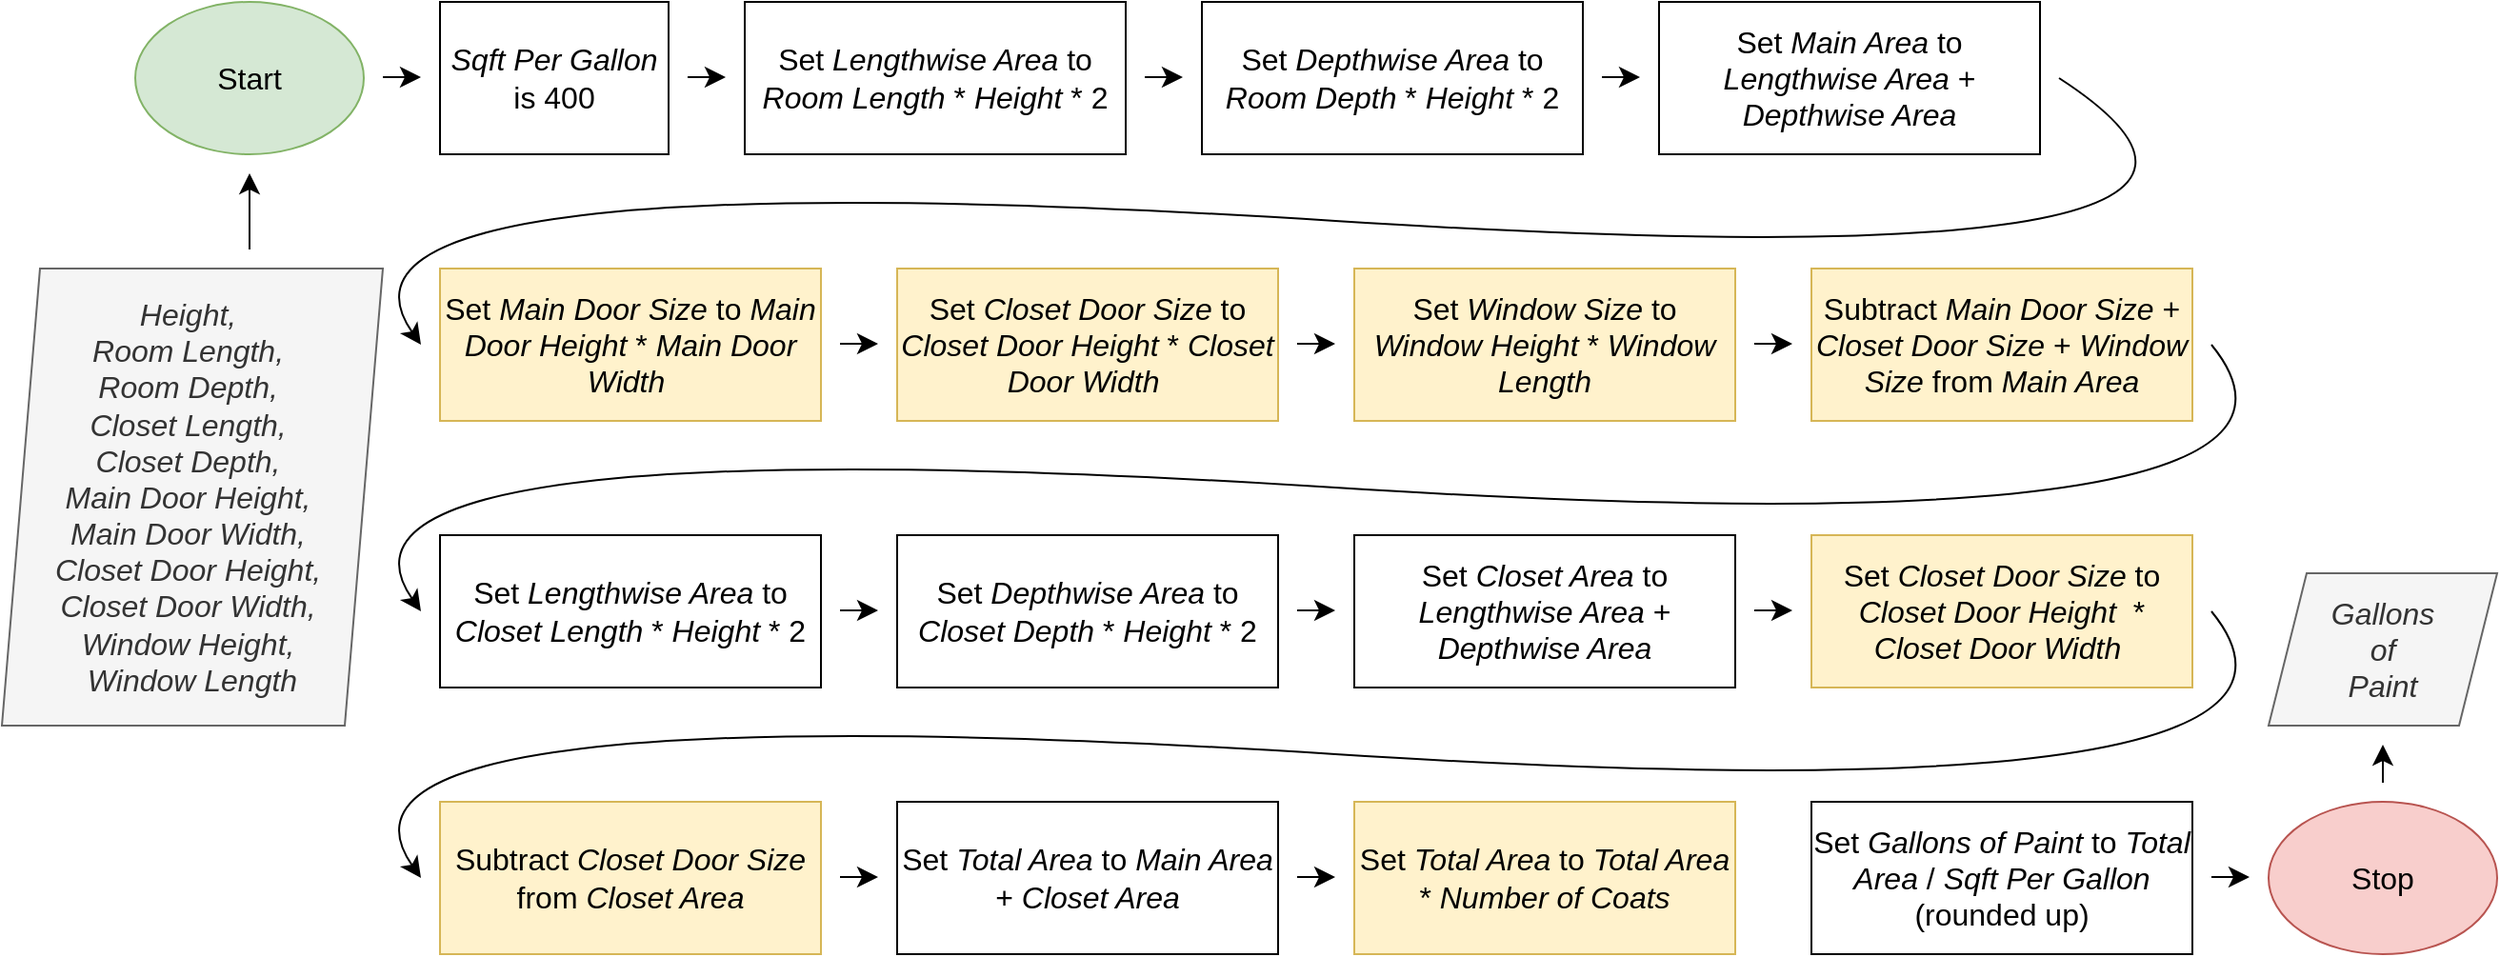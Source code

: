 <mxfile version="23.0.2" type="github">
  <diagram name="Page-1" id="N2PqbP5n1AO1bMbwyvLh">
    <mxGraphModel dx="2040" dy="1588" grid="1" gridSize="10" guides="1" tooltips="1" connect="1" arrows="1" fold="1" page="0" pageScale="1" pageWidth="850" pageHeight="1100" math="0" shadow="0">
      <root>
        <mxCell id="0" />
        <mxCell id="1" parent="0" />
        <mxCell id="nyV5_NHorq7yRxHBsYDB-1" value="&lt;i&gt;Height,&amp;nbsp;&lt;br&gt;Room Length,&amp;nbsp;&lt;br&gt;Room Depth,&amp;nbsp;&lt;br&gt;Closet Length,&amp;nbsp;&lt;br&gt;Closet Depth,&amp;nbsp;&lt;br&gt;Main Door Height,&amp;nbsp;&lt;br&gt;Main Door Width,&amp;nbsp;&lt;br&gt;Closet Door Height,&amp;nbsp;&lt;br&gt;Closet Door Width,&amp;nbsp;&lt;br&gt;Window Height,&amp;nbsp;&lt;br&gt;Window Length&lt;/i&gt;" style="shape=parallelogram;perimeter=parallelogramPerimeter;whiteSpace=wrap;html=1;fixedSize=1;fontSize=16;fillColor=#f5f5f5;fontColor=#333333;strokeColor=#666666;" vertex="1" parent="1">
          <mxGeometry x="130" y="100" width="200" height="240" as="geometry" />
        </mxCell>
        <mxCell id="nyV5_NHorq7yRxHBsYDB-2" value="Start" style="ellipse;whiteSpace=wrap;html=1;fontSize=16;fillColor=#d5e8d4;strokeColor=#82b366;" vertex="1" parent="1">
          <mxGeometry x="200" y="-40" width="120" height="80" as="geometry" />
        </mxCell>
        <mxCell id="nyV5_NHorq7yRxHBsYDB-3" value="&lt;i&gt;Sqft Per Gallon&lt;/i&gt; is 400" style="rounded=0;whiteSpace=wrap;html=1;fontSize=16;" vertex="1" parent="1">
          <mxGeometry x="360" y="-40" width="120" height="80" as="geometry" />
        </mxCell>
        <mxCell id="nyV5_NHorq7yRxHBsYDB-4" value="Set &lt;i&gt;Lengthwise Area&lt;/i&gt; to &lt;i&gt;Room Length&lt;/i&gt; * &lt;i&gt;Height &lt;/i&gt;* 2" style="rounded=0;whiteSpace=wrap;html=1;fontSize=16;" vertex="1" parent="1">
          <mxGeometry x="520" y="-40" width="200" height="80" as="geometry" />
        </mxCell>
        <mxCell id="nyV5_NHorq7yRxHBsYDB-6" value="Set &lt;i&gt;Depthwise Area&lt;/i&gt; to &lt;i&gt;Room Depth&amp;nbsp;&lt;/i&gt;* &lt;i&gt;Height &lt;/i&gt;* 2" style="rounded=0;whiteSpace=wrap;html=1;fontSize=16;" vertex="1" parent="1">
          <mxGeometry x="760" y="-40" width="200" height="80" as="geometry" />
        </mxCell>
        <mxCell id="nyV5_NHorq7yRxHBsYDB-7" value="Set &lt;i&gt;Main Area&lt;/i&gt; to &lt;i&gt;Lengthwise Area&lt;/i&gt; + &lt;i&gt;Depthwise Area&lt;/i&gt;" style="rounded=0;whiteSpace=wrap;html=1;fontSize=16;" vertex="1" parent="1">
          <mxGeometry x="1000" y="-40" width="200" height="80" as="geometry" />
        </mxCell>
        <mxCell id="nyV5_NHorq7yRxHBsYDB-8" value="Set &lt;i&gt;Lengthwise Area&lt;/i&gt; to &lt;i&gt;Closet Length&lt;/i&gt; * &lt;i&gt;Height &lt;/i&gt;* 2" style="rounded=0;whiteSpace=wrap;html=1;fontSize=16;" vertex="1" parent="1">
          <mxGeometry x="360" y="240" width="200" height="80" as="geometry" />
        </mxCell>
        <mxCell id="nyV5_NHorq7yRxHBsYDB-9" value="Set &lt;i&gt;Depthwise Area&lt;/i&gt; to &lt;i&gt;Closet Depth&amp;nbsp;&lt;/i&gt;* &lt;i&gt;Height &lt;/i&gt;* 2" style="rounded=0;whiteSpace=wrap;html=1;fontSize=16;" vertex="1" parent="1">
          <mxGeometry x="600" y="240" width="200" height="80" as="geometry" />
        </mxCell>
        <mxCell id="nyV5_NHorq7yRxHBsYDB-10" value="Set &lt;i&gt;Closet Area&lt;/i&gt; to &lt;i&gt;Lengthwise Area&lt;/i&gt; + &lt;i&gt;Depthwise Area&lt;/i&gt;" style="rounded=0;whiteSpace=wrap;html=1;fontSize=16;" vertex="1" parent="1">
          <mxGeometry x="840" y="240" width="200" height="80" as="geometry" />
        </mxCell>
        <mxCell id="nyV5_NHorq7yRxHBsYDB-11" value="Set &lt;i&gt;Total Area&lt;/i&gt; to &lt;i&gt;Main Area&lt;/i&gt; + &lt;i&gt;Closet Area&lt;/i&gt;" style="rounded=0;whiteSpace=wrap;html=1;fontSize=16;" vertex="1" parent="1">
          <mxGeometry x="600" y="380" width="200" height="80" as="geometry" />
        </mxCell>
        <mxCell id="nyV5_NHorq7yRxHBsYDB-13" value="Set &lt;i&gt;Gallons of Paint&lt;/i&gt; to &lt;i&gt;Total Area&lt;/i&gt;&amp;nbsp;/&amp;nbsp;&lt;i&gt;Sqft Per Gallon&lt;/i&gt; (rounded up)" style="rounded=0;whiteSpace=wrap;html=1;fontSize=16;" vertex="1" parent="1">
          <mxGeometry x="1080" y="380" width="200" height="80" as="geometry" />
        </mxCell>
        <mxCell id="nyV5_NHorq7yRxHBsYDB-14" value="Stop" style="ellipse;whiteSpace=wrap;html=1;fontSize=16;fillColor=#f8cecc;strokeColor=#b85450;" vertex="1" parent="1">
          <mxGeometry x="1320" y="380" width="120" height="80" as="geometry" />
        </mxCell>
        <mxCell id="nyV5_NHorq7yRxHBsYDB-15" value="&lt;i&gt;Gallons&lt;br&gt;of&lt;br&gt;Paint&lt;/i&gt;" style="shape=parallelogram;perimeter=parallelogramPerimeter;whiteSpace=wrap;html=1;fixedSize=1;fontSize=16;fillColor=#f5f5f5;fontColor=#333333;strokeColor=#666666;" vertex="1" parent="1">
          <mxGeometry x="1320" y="260" width="120" height="80" as="geometry" />
        </mxCell>
        <mxCell id="nyV5_NHorq7yRxHBsYDB-16" value="Set &lt;i&gt;Main Door Size&lt;/i&gt; to &lt;i&gt;Main Door Height&lt;/i&gt; * &lt;i&gt;Main Door Width&lt;/i&gt;&amp;nbsp;" style="rounded=0;whiteSpace=wrap;html=1;fontSize=16;fillColor=#fff2cc;strokeColor=#d6b656;" vertex="1" parent="1">
          <mxGeometry x="360" y="100" width="200" height="80" as="geometry" />
        </mxCell>
        <mxCell id="nyV5_NHorq7yRxHBsYDB-17" value="Set &lt;i&gt;Closet Door Size&lt;/i&gt; to &lt;i&gt;Closet Door Height&lt;/i&gt; * &lt;i&gt;Closet Door Width&lt;/i&gt;&amp;nbsp;" style="rounded=0;whiteSpace=wrap;html=1;fontSize=16;fillColor=#fff2cc;strokeColor=#d6b656;" vertex="1" parent="1">
          <mxGeometry x="600" y="100" width="200" height="80" as="geometry" />
        </mxCell>
        <mxCell id="nyV5_NHorq7yRxHBsYDB-19" value="Set &lt;i&gt;Closet Door Size&lt;/i&gt; to &lt;i&gt;Closet Door Height&lt;/i&gt;&amp;nbsp; * &lt;i&gt;Closet Door Width&lt;/i&gt;&amp;nbsp;" style="rounded=0;whiteSpace=wrap;html=1;fontSize=16;fillColor=#fff2cc;strokeColor=#d6b656;" vertex="1" parent="1">
          <mxGeometry x="1080" y="240" width="200" height="80" as="geometry" />
        </mxCell>
        <mxCell id="nyV5_NHorq7yRxHBsYDB-20" value="Set &lt;i&gt;Window Size&lt;/i&gt; to &lt;i&gt;Window Height&lt;/i&gt; * &lt;i&gt;Window Length&lt;/i&gt;" style="rounded=0;whiteSpace=wrap;html=1;fontSize=16;fillColor=#fff2cc;strokeColor=#d6b656;" vertex="1" parent="1">
          <mxGeometry x="840" y="100" width="200" height="80" as="geometry" />
        </mxCell>
        <mxCell id="nyV5_NHorq7yRxHBsYDB-21" value="Subtract &lt;i&gt;Main Door Size&lt;/i&gt; + &lt;i&gt;Closet Door Size&lt;/i&gt; + &lt;i&gt;Window Size&lt;/i&gt; from &lt;i&gt;Main Area&lt;/i&gt;" style="rounded=0;whiteSpace=wrap;html=1;fontSize=16;fillColor=#fff2cc;strokeColor=#d6b656;" vertex="1" parent="1">
          <mxGeometry x="1080" y="100" width="200" height="80" as="geometry" />
        </mxCell>
        <mxCell id="nyV5_NHorq7yRxHBsYDB-23" value="Subtract &lt;i&gt;Closet Door&lt;/i&gt; &lt;i&gt;Size &lt;/i&gt;from &lt;i&gt;Closet Area&lt;/i&gt;" style="rounded=0;whiteSpace=wrap;html=1;fontSize=16;fillColor=#fff2cc;strokeColor=#d6b656;" vertex="1" parent="1">
          <mxGeometry x="360" y="380" width="200" height="80" as="geometry" />
        </mxCell>
        <mxCell id="nyV5_NHorq7yRxHBsYDB-24" value="" style="endArrow=classic;html=1;rounded=0;fontSize=12;startSize=8;endSize=8;curved=1;" edge="1" parent="1">
          <mxGeometry width="50" height="50" relative="1" as="geometry">
            <mxPoint x="810" y="139.5" as="sourcePoint" />
            <mxPoint x="830" y="139.5" as="targetPoint" />
          </mxGeometry>
        </mxCell>
        <mxCell id="nyV5_NHorq7yRxHBsYDB-25" value="" style="endArrow=classic;html=1;rounded=0;fontSize=12;startSize=8;endSize=8;curved=1;" edge="1" parent="1">
          <mxGeometry width="50" height="50" relative="1" as="geometry">
            <mxPoint x="330" y="-0.5" as="sourcePoint" />
            <mxPoint x="350" y="-0.5" as="targetPoint" />
          </mxGeometry>
        </mxCell>
        <mxCell id="nyV5_NHorq7yRxHBsYDB-26" value="" style="endArrow=classic;html=1;rounded=0;fontSize=12;startSize=8;endSize=8;curved=1;" edge="1" parent="1">
          <mxGeometry width="50" height="50" relative="1" as="geometry">
            <mxPoint x="490" y="-0.5" as="sourcePoint" />
            <mxPoint x="510" y="-0.5" as="targetPoint" />
          </mxGeometry>
        </mxCell>
        <mxCell id="nyV5_NHorq7yRxHBsYDB-27" value="" style="endArrow=classic;html=1;rounded=0;fontSize=12;startSize=8;endSize=8;curved=1;" edge="1" parent="1">
          <mxGeometry width="50" height="50" relative="1" as="geometry">
            <mxPoint x="730" y="-0.5" as="sourcePoint" />
            <mxPoint x="750" y="-0.5" as="targetPoint" />
          </mxGeometry>
        </mxCell>
        <mxCell id="nyV5_NHorq7yRxHBsYDB-28" value="" style="endArrow=classic;html=1;rounded=0;fontSize=12;startSize=8;endSize=8;curved=1;" edge="1" parent="1">
          <mxGeometry width="50" height="50" relative="1" as="geometry">
            <mxPoint x="970" y="-0.5" as="sourcePoint" />
            <mxPoint x="990" y="-0.5" as="targetPoint" />
          </mxGeometry>
        </mxCell>
        <mxCell id="nyV5_NHorq7yRxHBsYDB-29" value="" style="endArrow=classic;html=1;rounded=0;fontSize=12;startSize=8;endSize=8;curved=1;" edge="1" parent="1">
          <mxGeometry width="50" height="50" relative="1" as="geometry">
            <mxPoint x="570" y="139.5" as="sourcePoint" />
            <mxPoint x="590" y="139.5" as="targetPoint" />
          </mxGeometry>
        </mxCell>
        <mxCell id="nyV5_NHorq7yRxHBsYDB-30" value="" style="endArrow=classic;html=1;rounded=0;fontSize=12;startSize=8;endSize=8;curved=1;" edge="1" parent="1">
          <mxGeometry width="50" height="50" relative="1" as="geometry">
            <mxPoint x="1050" y="139.5" as="sourcePoint" />
            <mxPoint x="1070" y="139.5" as="targetPoint" />
          </mxGeometry>
        </mxCell>
        <mxCell id="nyV5_NHorq7yRxHBsYDB-31" value="" style="endArrow=classic;html=1;rounded=0;fontSize=12;startSize=8;endSize=8;curved=1;" edge="1" parent="1">
          <mxGeometry width="50" height="50" relative="1" as="geometry">
            <mxPoint x="570" y="279.5" as="sourcePoint" />
            <mxPoint x="590" y="279.5" as="targetPoint" />
          </mxGeometry>
        </mxCell>
        <mxCell id="nyV5_NHorq7yRxHBsYDB-32" value="" style="endArrow=classic;html=1;rounded=0;fontSize=12;startSize=8;endSize=8;curved=1;" edge="1" parent="1">
          <mxGeometry width="50" height="50" relative="1" as="geometry">
            <mxPoint x="810" y="279.5" as="sourcePoint" />
            <mxPoint x="830" y="279.5" as="targetPoint" />
          </mxGeometry>
        </mxCell>
        <mxCell id="nyV5_NHorq7yRxHBsYDB-33" value="" style="endArrow=classic;html=1;rounded=0;fontSize=12;startSize=8;endSize=8;curved=1;" edge="1" parent="1">
          <mxGeometry width="50" height="50" relative="1" as="geometry">
            <mxPoint x="1050" y="279.5" as="sourcePoint" />
            <mxPoint x="1070" y="279.5" as="targetPoint" />
          </mxGeometry>
        </mxCell>
        <mxCell id="nyV5_NHorq7yRxHBsYDB-35" value="" style="endArrow=classic;html=1;rounded=0;fontSize=12;startSize=8;endSize=8;curved=1;" edge="1" parent="1">
          <mxGeometry width="50" height="50" relative="1" as="geometry">
            <mxPoint x="570" y="419.5" as="sourcePoint" />
            <mxPoint x="590" y="419.5" as="targetPoint" />
          </mxGeometry>
        </mxCell>
        <mxCell id="nyV5_NHorq7yRxHBsYDB-36" value="" style="endArrow=classic;html=1;rounded=0;fontSize=12;startSize=8;endSize=8;curved=1;" edge="1" parent="1">
          <mxGeometry width="50" height="50" relative="1" as="geometry">
            <mxPoint x="810" y="419.5" as="sourcePoint" />
            <mxPoint x="830" y="419.5" as="targetPoint" />
          </mxGeometry>
        </mxCell>
        <mxCell id="nyV5_NHorq7yRxHBsYDB-37" value="" style="endArrow=classic;html=1;rounded=0;fontSize=12;startSize=8;endSize=8;curved=1;" edge="1" parent="1">
          <mxGeometry width="50" height="50" relative="1" as="geometry">
            <mxPoint x="1290" y="419.5" as="sourcePoint" />
            <mxPoint x="1310" y="419.5" as="targetPoint" />
          </mxGeometry>
        </mxCell>
        <mxCell id="nyV5_NHorq7yRxHBsYDB-38" value="" style="endArrow=classic;html=1;rounded=0;fontSize=12;startSize=8;endSize=8;curved=1;" edge="1" parent="1">
          <mxGeometry width="50" height="50" relative="1" as="geometry">
            <mxPoint x="1380" y="370" as="sourcePoint" />
            <mxPoint x="1380" y="350" as="targetPoint" />
          </mxGeometry>
        </mxCell>
        <mxCell id="nyV5_NHorq7yRxHBsYDB-39" value="" style="endArrow=classic;html=1;rounded=0;fontSize=12;startSize=8;endSize=8;curved=1;" edge="1" parent="1">
          <mxGeometry width="50" height="50" relative="1" as="geometry">
            <mxPoint x="260" y="90" as="sourcePoint" />
            <mxPoint x="260" y="50" as="targetPoint" />
          </mxGeometry>
        </mxCell>
        <mxCell id="nyV5_NHorq7yRxHBsYDB-40" value="" style="curved=1;endArrow=classic;html=1;rounded=0;fontSize=12;startSize=8;endSize=8;" edge="1" parent="1">
          <mxGeometry width="50" height="50" relative="1" as="geometry">
            <mxPoint x="1290" y="140" as="sourcePoint" />
            <mxPoint x="350" y="280" as="targetPoint" />
            <Array as="points">
              <mxPoint x="1380" y="250" />
              <mxPoint x="280" y="180" />
            </Array>
          </mxGeometry>
        </mxCell>
        <mxCell id="nyV5_NHorq7yRxHBsYDB-41" value="" style="curved=1;endArrow=classic;html=1;rounded=0;fontSize=12;startSize=8;endSize=8;" edge="1" parent="1">
          <mxGeometry width="50" height="50" relative="1" as="geometry">
            <mxPoint x="1290" y="280" as="sourcePoint" />
            <mxPoint x="350" y="420" as="targetPoint" />
            <Array as="points">
              <mxPoint x="1380" y="390" />
              <mxPoint x="280" y="320" />
            </Array>
          </mxGeometry>
        </mxCell>
        <mxCell id="nyV5_NHorq7yRxHBsYDB-42" value="" style="curved=1;endArrow=classic;html=1;rounded=0;fontSize=12;startSize=8;endSize=8;" edge="1" parent="1">
          <mxGeometry width="50" height="50" relative="1" as="geometry">
            <mxPoint x="1210" as="sourcePoint" />
            <mxPoint x="350" y="140" as="targetPoint" />
            <Array as="points">
              <mxPoint x="1380" y="110" />
              <mxPoint x="280" y="40" />
            </Array>
          </mxGeometry>
        </mxCell>
        <mxCell id="nyV5_NHorq7yRxHBsYDB-43" value="Set &lt;i&gt;Total Area&lt;/i&gt; to &lt;i&gt;Total Area&lt;/i&gt; * &lt;i&gt;Number of Coats&lt;/i&gt;" style="rounded=0;whiteSpace=wrap;html=1;fontSize=16;fillColor=#fff2cc;strokeColor=#d6b656;" vertex="1" parent="1">
          <mxGeometry x="840" y="380" width="200" height="80" as="geometry" />
        </mxCell>
      </root>
    </mxGraphModel>
  </diagram>
</mxfile>
